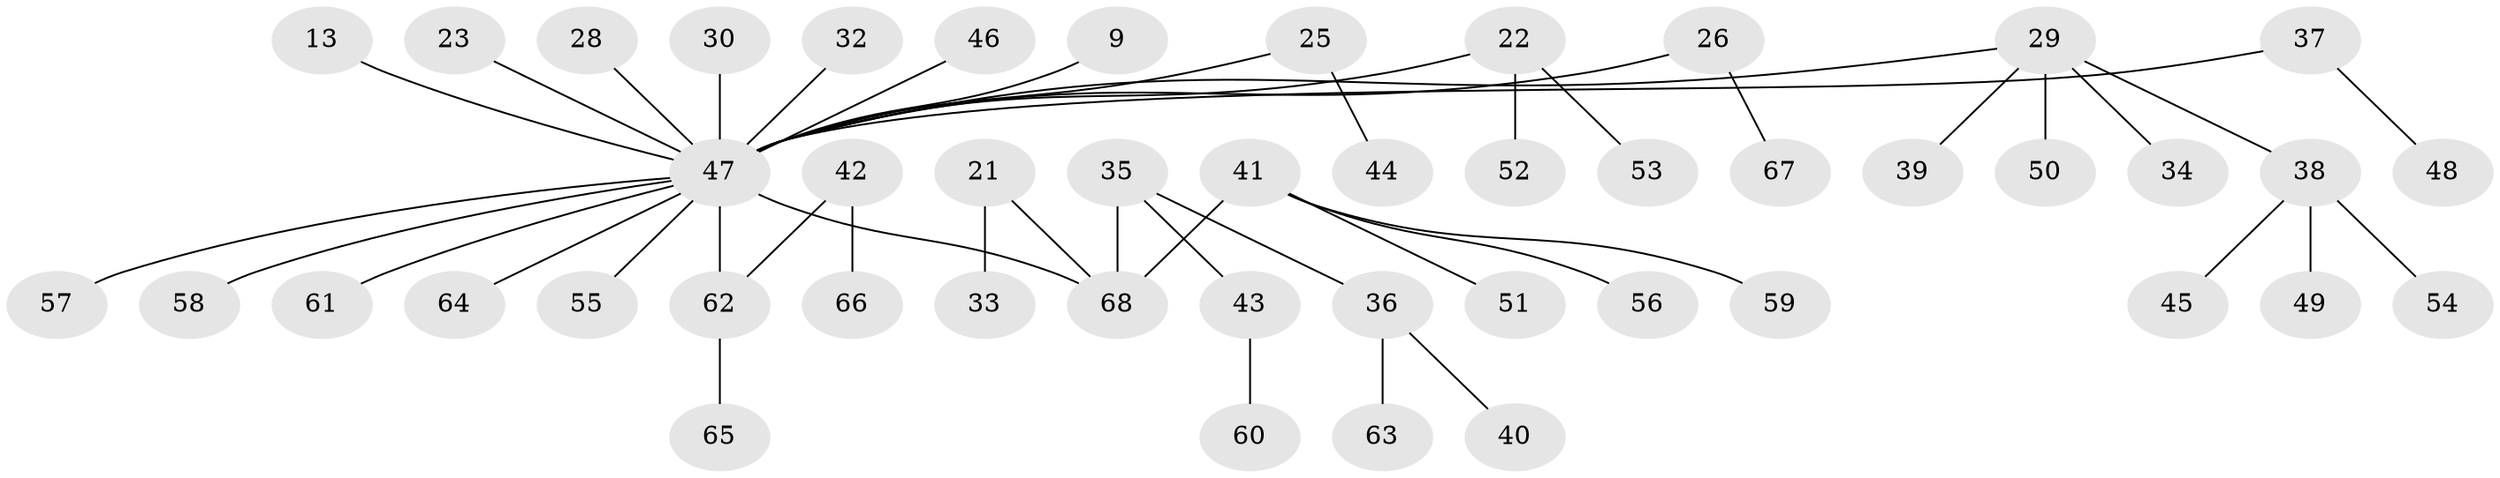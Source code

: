 // original degree distribution, {2: 0.23529411764705882, 5: 0.014705882352941176, 4: 0.08823529411764706, 7: 0.014705882352941176, 3: 0.16176470588235295, 1: 0.4852941176470588}
// Generated by graph-tools (version 1.1) at 2025/56/03/04/25 21:56:07]
// undirected, 47 vertices, 46 edges
graph export_dot {
graph [start="1"]
  node [color=gray90,style=filled];
  9;
  13;
  21;
  22 [super="+20+19"];
  23;
  25;
  26;
  28;
  29 [super="+17"];
  30;
  32;
  33;
  34;
  35;
  36;
  37;
  38;
  39;
  40;
  41;
  42;
  43;
  44;
  45;
  46;
  47 [super="+11+15+31"];
  48;
  49;
  50;
  51;
  52;
  53;
  54;
  55;
  56;
  57;
  58;
  59;
  60;
  61;
  62 [super="+27"];
  63;
  64;
  65;
  66;
  67;
  68 [super="+18"];
  9 -- 47;
  13 -- 47;
  21 -- 33;
  21 -- 68;
  22 -- 52;
  22 -- 53;
  22 -- 47;
  23 -- 47;
  25 -- 44;
  25 -- 47;
  26 -- 67;
  26 -- 47;
  28 -- 47;
  29 -- 38;
  29 -- 39;
  29 -- 34;
  29 -- 50;
  29 -- 47;
  30 -- 47;
  32 -- 47;
  35 -- 36;
  35 -- 43;
  35 -- 68;
  36 -- 40;
  36 -- 63;
  37 -- 48;
  37 -- 47;
  38 -- 45;
  38 -- 49;
  38 -- 54;
  41 -- 51;
  41 -- 56;
  41 -- 59;
  41 -- 68;
  42 -- 66;
  42 -- 62;
  43 -- 60;
  46 -- 47;
  47 -- 61;
  47 -- 58;
  47 -- 64;
  47 -- 68;
  47 -- 55;
  47 -- 62;
  47 -- 57;
  62 -- 65;
}
